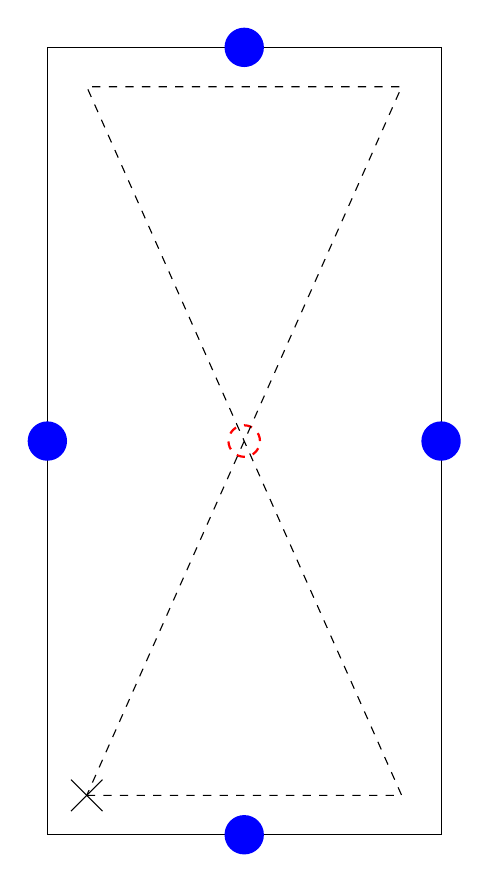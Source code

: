 \begin{tikzpicture}

\draw (0,0) rectangle (5,10); % Outline of room

\draw[red,thick,dashed] (2.5,5) circle (0.2); % Phone location

\fill[blue!100!] (2.5, 0) circle (0.25); % Beacon location - Bottom
\fill[blue!100!] (5, 5) circle (0.25); % Beacon location - Right
\fill[blue!100!] (2.5, 10) circle (0.25); % Beacon location - Top
\fill[blue!100!] (0, 5) circle (0.25); % Beacon location - Left

% Walking path
\draw[dashed] (0.5,0.5) -- (4.5,0.5) -- (0.5, 9.5) -- (4.5, 9.5) -- cycle;

% Start / stop point of walking path
\draw (0.3,0.7) -- (0.7,0.3);
\draw (0.3,0.3) -- (0.7,0.7);

\end{tikzpicture}